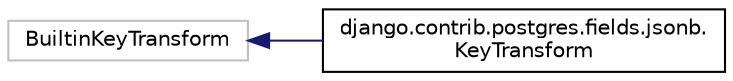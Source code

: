 digraph "Graphical Class Hierarchy"
{
 // LATEX_PDF_SIZE
  edge [fontname="Helvetica",fontsize="10",labelfontname="Helvetica",labelfontsize="10"];
  node [fontname="Helvetica",fontsize="10",shape=record];
  rankdir="LR";
  Node3691 [label="BuiltinKeyTransform",height=0.2,width=0.4,color="grey75", fillcolor="white", style="filled",tooltip=" "];
  Node3691 -> Node0 [dir="back",color="midnightblue",fontsize="10",style="solid",fontname="Helvetica"];
  Node0 [label="django.contrib.postgres.fields.jsonb.\lKeyTransform",height=0.2,width=0.4,color="black", fillcolor="white", style="filled",URL="$d0/d65/classdjango_1_1contrib_1_1postgres_1_1fields_1_1jsonb_1_1_key_transform.html",tooltip=" "];
}
